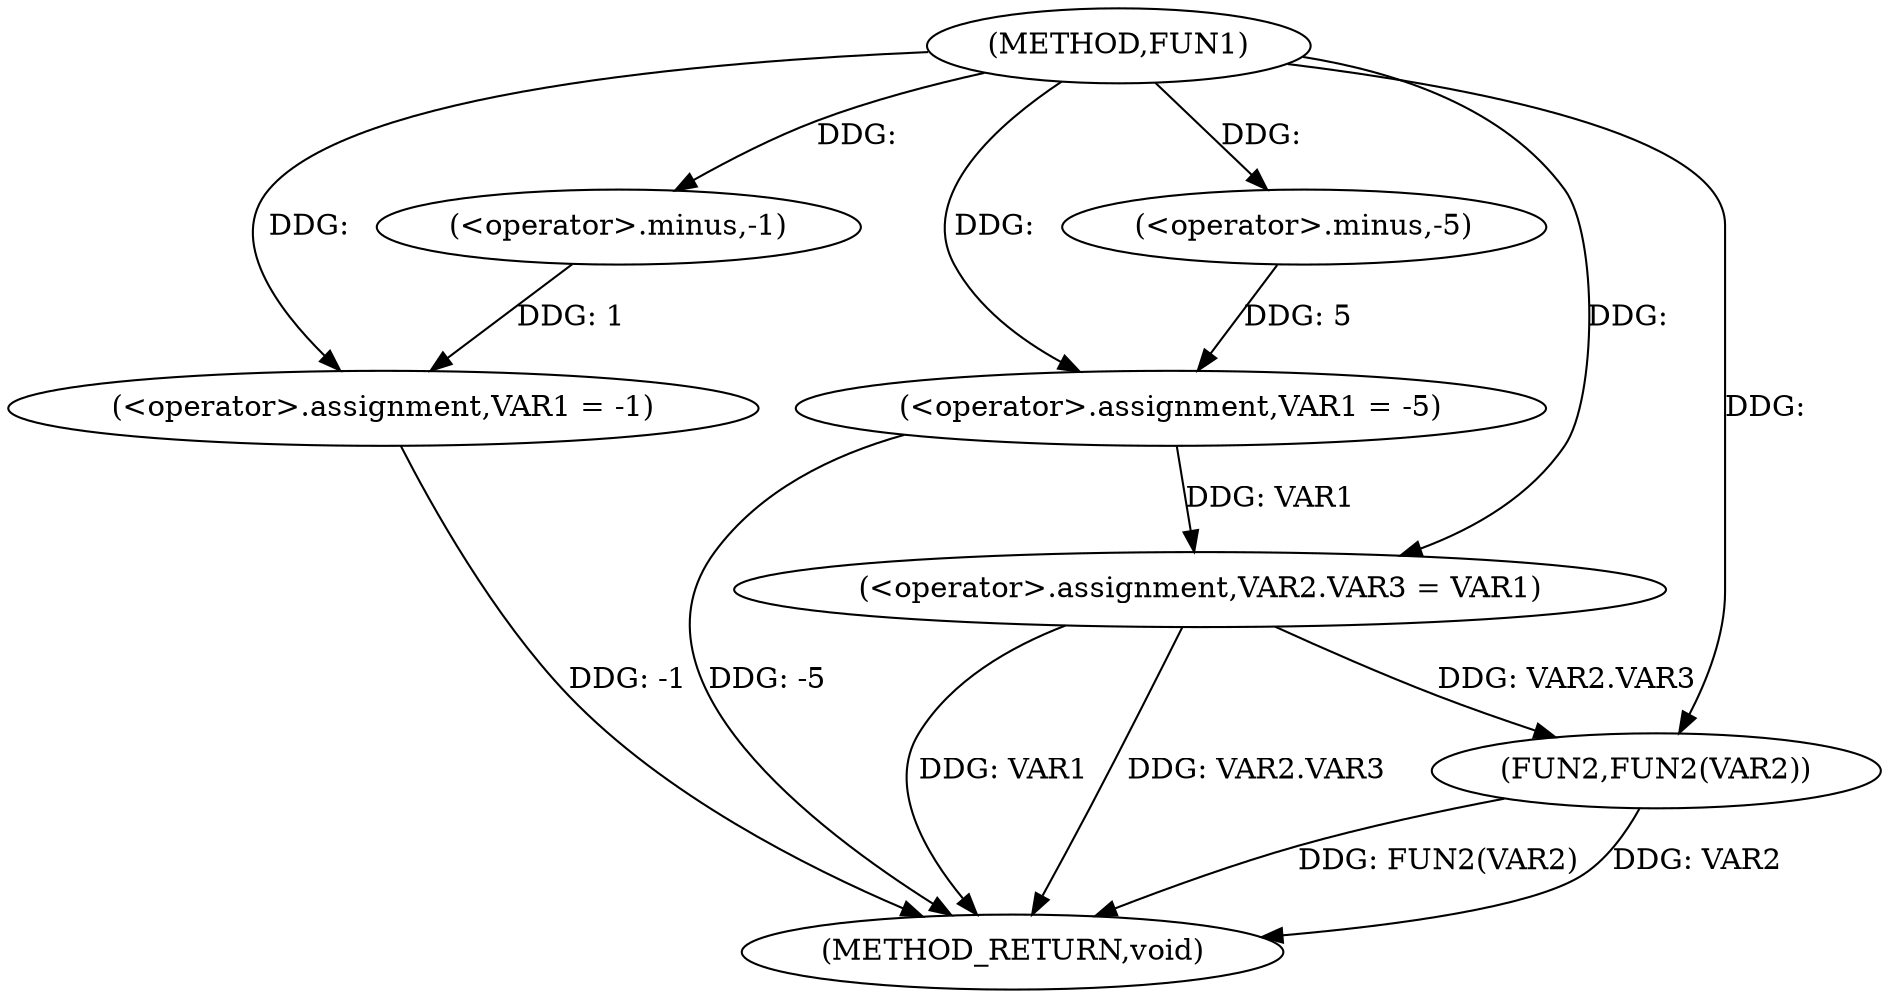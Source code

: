 digraph FUN1 {  
"1000100" [label = "(METHOD,FUN1)" ]
"1000119" [label = "(METHOD_RETURN,void)" ]
"1000104" [label = "(<operator>.assignment,VAR1 = -1)" ]
"1000106" [label = "(<operator>.minus,-1)" ]
"1000108" [label = "(<operator>.assignment,VAR1 = -5)" ]
"1000110" [label = "(<operator>.minus,-5)" ]
"1000112" [label = "(<operator>.assignment,VAR2.VAR3 = VAR1)" ]
"1000117" [label = "(FUN2,FUN2(VAR2))" ]
  "1000117" -> "1000119"  [ label = "DDG: FUN2(VAR2)"] 
  "1000117" -> "1000119"  [ label = "DDG: VAR2"] 
  "1000112" -> "1000119"  [ label = "DDG: VAR1"] 
  "1000104" -> "1000119"  [ label = "DDG: -1"] 
  "1000112" -> "1000119"  [ label = "DDG: VAR2.VAR3"] 
  "1000108" -> "1000119"  [ label = "DDG: -5"] 
  "1000106" -> "1000104"  [ label = "DDG: 1"] 
  "1000100" -> "1000104"  [ label = "DDG: "] 
  "1000100" -> "1000106"  [ label = "DDG: "] 
  "1000110" -> "1000108"  [ label = "DDG: 5"] 
  "1000100" -> "1000108"  [ label = "DDG: "] 
  "1000100" -> "1000110"  [ label = "DDG: "] 
  "1000108" -> "1000112"  [ label = "DDG: VAR1"] 
  "1000100" -> "1000112"  [ label = "DDG: "] 
  "1000112" -> "1000117"  [ label = "DDG: VAR2.VAR3"] 
  "1000100" -> "1000117"  [ label = "DDG: "] 
}
